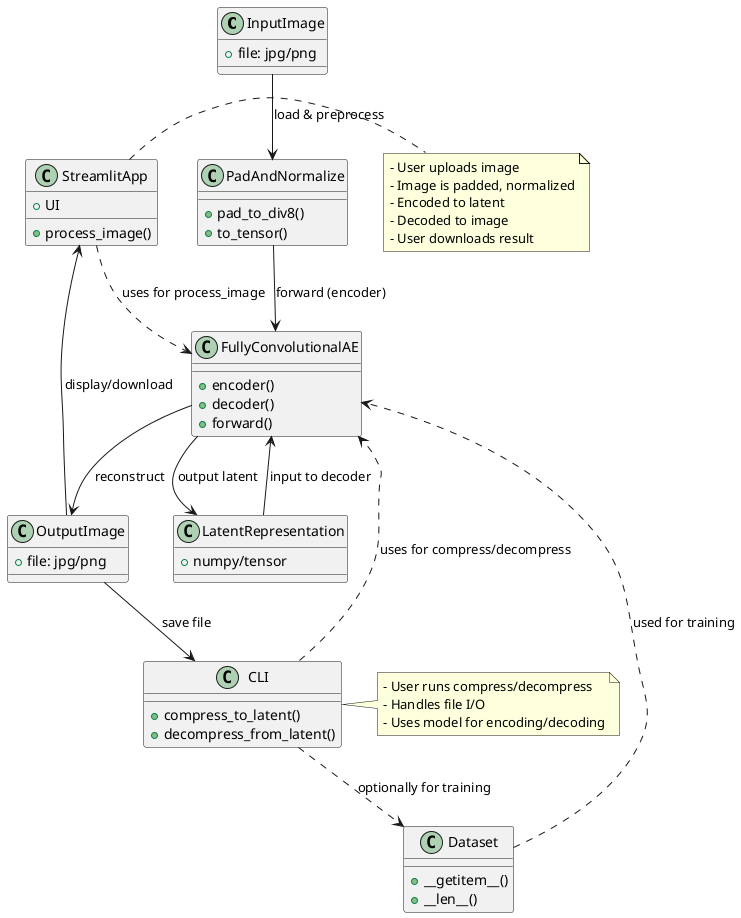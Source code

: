 @startuml
' DeepCompress System Overview

!define RECTANGLE class

RECTANGLE InputImage {
  +file: jpg/png
}
RECTANGLE PadAndNormalize {
  +pad_to_div8()
  +to_tensor()
}
RECTANGLE FullyConvolutionalAE {
  +encoder()
  +decoder()
  +forward()
}
RECTANGLE LatentRepresentation {
  +numpy/tensor
}
RECTANGLE OutputImage {
  +file: jpg/png
}
RECTANGLE Dataset {
  +__getitem__()
  +__len__()
}
RECTANGLE CLI {
  +compress_to_latent()
  +decompress_from_latent()
}
RECTANGLE StreamlitApp {
  +process_image()
  +UI
}

InputImage --> PadAndNormalize : "load & preprocess"
PadAndNormalize --> FullyConvolutionalAE : "forward (encoder)"
FullyConvolutionalAE --> LatentRepresentation : "output latent"
LatentRepresentation --> FullyConvolutionalAE : "input to decoder"
FullyConvolutionalAE --> OutputImage : "reconstruct"
OutputImage --> StreamlitApp : "display/download"
OutputImage --> CLI : "save file"

Dataset ..> FullyConvolutionalAE : "used for training"
CLI ..> FullyConvolutionalAE : "uses for compress/decompress"
StreamlitApp ..> FullyConvolutionalAE : "uses for process_image"
CLI ..> Dataset : "optionally for training"

note right of StreamlitApp
  - User uploads image
  - Image is padded, normalized
  - Encoded to latent
  - Decoded to image
  - User downloads result
end note

note right of CLI
  - User runs compress/decompress
  - Handles file I/O
  - Uses model for encoding/decoding
end note

@enduml 